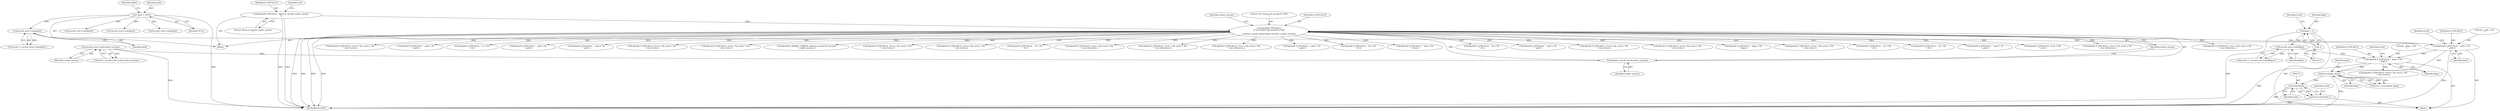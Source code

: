 digraph "0_htcondor_5e5571d1a431eb3c61977b6dd6ec90186ef79867_4@pointer" {
"1002271" [label="(Call,(char*)path)"];
"1002239" [label="(Call,access(path, flags))"];
"1002215" [label="(Call,dprintf( D_SYSCALLS, \"  path = %s\n\", path ))"];
"1000224" [label="(Call,dprintf(D_SYSCALLS,\n\t\t\"Got request for syscall %s (%d)\n\",\n\t\tshadow_syscall_name(condor_sysnum), condor_sysnum))"];
"1000158" [label="(Call,dprintf(D_SYSCALLS, \"About to decode condor_sysnum\n\"))"];
"1000227" [label="(Call,shadow_syscall_name(condor_sysnum))"];
"1000163" [label="(Call,syscall_sock->code(condor_sysnum))"];
"1002211" [label="(Call,syscall_sock->code(path))"];
"1000146" [label="(Call,*path = NULL)"];
"1002225" [label="(Call,dprintf( D_SYSCALLS, \"  flags = %d\n\", flags ))"];
"1002221" [label="(Call,syscall_sock->code(flags))"];
"1002205" [label="(Call,flags = -1)"];
"1002207" [label="(Call,-1)"];
"1002270" [label="(Call,free( (char*)path ))"];
"1000637" [label="(Call,dprintf( D_SYSCALLS, \"\trval = %d, errno = %d\n\", rval, terrno ))"];
"1002108" [label="(Call,syscall_sock->code(path))"];
"1001470" [label="(Call,dprintf( D_SYSCALLS, \"  path = %s\n\", path ))"];
"1002226" [label="(Identifier,D_SYSCALLS)"];
"1002219" [label="(Call,result = ( syscall_sock->code(flags) ))"];
"1002369" [label="(Call,syscall_sock->code(path))"];
"1001542" [label="(Call,dprintf( D_SYSCALLS, \"  fs = %d\n\", fd ))"];
"1002220" [label="(Identifier,result)"];
"1002273" [label="(Identifier,path)"];
"1000228" [label="(Identifier,condor_sysnum)"];
"1000227" [label="(Call,shadow_syscall_name(condor_sysnum))"];
"1001380" [label="(Call,dprintf( D_SYSCALLS, \"  path = %s\n\", path ))"];
"1000148" [label="(Identifier,NULL)"];
"1002230" [label="(Identifier,result)"];
"1002211" [label="(Call,syscall_sock->code(path))"];
"1002270" [label="(Call,free( (char*)path ))"];
"1002373" [label="(Call,dprintf( D_SYSCALLS, \"  path = %s\n\", path ))"];
"1002209" [label="(Call,result = ( syscall_sock->code(path) ))"];
"1000261" [label="(Call,dprintf( D_SYSCALLS, \"\trval = %d, errno = %d\n\", rval, terrno ))"];
"1000589" [label="(Call,dprintf( D_SYSCALLS, \"\trval = %d, errno = %d\n\", rval, terrno ))"];
"1002241" [label="(Identifier,flags)"];
"1002227" [label="(Literal,\"  flags = %d\n\")"];
"1002463" [label="(Call,dprintf(D_ALWAYS, \"ERROR: unknown syscall %d received\n\", condor_sysnum ))"];
"1000229" [label="(Identifier,condor_sysnum)"];
"1000163" [label="(Call,syscall_sock->code(condor_sysnum))"];
"1000441" [label="(Call,dprintf( D_SYSCALLS, \"\trval = %d, errno = %d\n\", rval, terrno ))"];
"1001339" [label="(Call,dprintf( D_SYSCALLS, \"\trval = %d, errno = %d\n\", rval, terrno ))"];
"1002216" [label="(Identifier,D_SYSCALLS)"];
"1002206" [label="(Identifier,flags)"];
"1000853" [label="(Call,dprintf( D_SYSCALLS, \"  fd = %d\n\", fd ))"];
"1002217" [label="(Literal,\"  path = %s\n\")"];
"1001814" [label="(Call,dprintf( D_SYSCALLS, \"\trval = %d, errno = %d\n\", rval, (int)terrno ))"];
"1001885" [label="(Call,dprintf( D_SYSCALLS, \"\trval = %d, errno = %d\n\", rval, (int)terrno ))"];
"1000224" [label="(Call,dprintf(D_SYSCALLS,\n\t\t\"Got request for syscall %s (%d)\n\",\n\t\tshadow_syscall_name(condor_sysnum), condor_sysnum))"];
"1000226" [label="(Literal,\"Got request for syscall %s (%d)\n\")"];
"1002228" [label="(Identifier,flags)"];
"1002208" [label="(Literal,1)"];
"1001961" [label="(Call,dprintf( D_SYSCALLS, \"\trval = %d, errno = %d\n\", rval, (int)terrno ))"];
"1002285" [label="(Call,syscall_sock->code(path))"];
"1001141" [label="(Call,dprintf( D_SYSCALLS, \"  path = %s\n\", path ))"];
"1002225" [label="(Call,dprintf( D_SYSCALLS, \"  flags = %d\n\", flags ))"];
"1000225" [label="(Identifier,D_SYSCALLS)"];
"1000793" [label="(Call,dprintf( D_SYSCALLS, \"  fd = %d\n\", fd ))"];
"1001225" [label="(Call,dprintf( D_SYSCALLS, \"  from = %s\n\", from ))"];
"1000159" [label="(Identifier,D_SYSCALLS)"];
"1000955" [label="(Call,dprintf( D_SYSCALLS, \"  fd = %d\n\", fd ))"];
"1002212" [label="(Identifier,path)"];
"1002112" [label="(Call,dprintf( D_SYSCALLS, \"  path = %s\n\", path ))"];
"1000162" [label="(Identifier,rval)"];
"1002207" [label="(Call,-1)"];
"1002237" [label="(Call,rval = access(path, flags))"];
"1000161" [label="(Call,rval = syscall_sock->code(condor_sysnum))"];
"1000151" [label="(Identifier,buffer)"];
"1000374" [label="(Call,dprintf( D_SYSCALLS, \"\trval = %d, errno = %d\n\", rval, terrno ))"];
"1000107" [label="(Block,)"];
"1000160" [label="(Literal,\"About to decode condor_sysnum\n\")"];
"1002205" [label="(Call,flags = -1)"];
"1000530" [label="(Call,dprintf( D_SYSCALLS, \"\trval = %d, errno = %d\n\", rval, terrno ))"];
"1000164" [label="(Identifier,condor_sysnum)"];
"1002222" [label="(Identifier,flags)"];
"1002275" [label="(Identifier,result)"];
"1002271" [label="(Call,(char*)path)"];
"1000677" [label="(Call,dprintf( D_SYSCALLS, \"  flags = %d\n\", flags ))"];
"1000319" [label="(Call,dprintf( D_SYSCALLS, \"\trval = %d, errno = %d\n\", rval, terrno ))"];
"1000146" [label="(Call,*path = NULL)"];
"1000231" [label="(Identifier,condor_sysnum)"];
"1002247" [label="(Call,dprintf( D_SYSCALLS, \"\trval = %d, errno = %d\n\", rval, terrno ))"];
"1002210" [label="(Identifier,result)"];
"1002203" [label="(Block,)"];
"1002018" [label="(Call,dprintf( D_SYSCALLS, \"  fd = %d\n\", fd ))"];
"1002240" [label="(Identifier,path)"];
"1000158" [label="(Call,dprintf(D_SYSCALLS, \"About to decode condor_sysnum\n\"))"];
"1001055" [label="(Call,dprintf( D_SYSCALLS, \"  fd = %d\n\", fd ))"];
"1002215" [label="(Call,dprintf( D_SYSCALLS, \"  path = %s\n\", path ))"];
"1002289" [label="(Call,dprintf( D_SYSCALLS, \"  path = %s\n\", path ))"];
"1000147" [label="(Identifier,path)"];
"1001682" [label="(Call,dprintf( D_SYSCALLS, \"\trval = %d\n\", rval ))"];
"1002221" [label="(Call,syscall_sock->code(flags))"];
"1001730" [label="(Call,dprintf( D_SYSCALLS, \"\trval = %d, errno = %d\n\", rval, (int)terrno ))"];
"1002218" [label="(Identifier,path)"];
"1002239" [label="(Call,access(path, flags))"];
"1002472" [label="(MethodReturn,RET)"];
"1001623" [label="(Call,dprintf( D_SYSCALLS, \"\trval = %d, errno = %d\n\", rval, (int)terrno ))"];
"1002271" -> "1002270"  [label="AST: "];
"1002271" -> "1002273"  [label="CFG: "];
"1002272" -> "1002271"  [label="AST: "];
"1002273" -> "1002271"  [label="AST: "];
"1002270" -> "1002271"  [label="CFG: "];
"1002271" -> "1002472"  [label="DDG: "];
"1002271" -> "1002270"  [label="DDG: "];
"1002239" -> "1002271"  [label="DDG: "];
"1002239" -> "1002237"  [label="AST: "];
"1002239" -> "1002241"  [label="CFG: "];
"1002240" -> "1002239"  [label="AST: "];
"1002241" -> "1002239"  [label="AST: "];
"1002237" -> "1002239"  [label="CFG: "];
"1002239" -> "1002472"  [label="DDG: "];
"1002239" -> "1002237"  [label="DDG: "];
"1002239" -> "1002237"  [label="DDG: "];
"1002215" -> "1002239"  [label="DDG: "];
"1002225" -> "1002239"  [label="DDG: "];
"1002215" -> "1002203"  [label="AST: "];
"1002215" -> "1002218"  [label="CFG: "];
"1002216" -> "1002215"  [label="AST: "];
"1002217" -> "1002215"  [label="AST: "];
"1002218" -> "1002215"  [label="AST: "];
"1002220" -> "1002215"  [label="CFG: "];
"1002215" -> "1002472"  [label="DDG: "];
"1000224" -> "1002215"  [label="DDG: "];
"1002211" -> "1002215"  [label="DDG: "];
"1002215" -> "1002225"  [label="DDG: "];
"1000224" -> "1000107"  [label="AST: "];
"1000224" -> "1000229"  [label="CFG: "];
"1000225" -> "1000224"  [label="AST: "];
"1000226" -> "1000224"  [label="AST: "];
"1000227" -> "1000224"  [label="AST: "];
"1000229" -> "1000224"  [label="AST: "];
"1000231" -> "1000224"  [label="CFG: "];
"1000224" -> "1002472"  [label="DDG: "];
"1000224" -> "1002472"  [label="DDG: "];
"1000224" -> "1002472"  [label="DDG: "];
"1000224" -> "1002472"  [label="DDG: "];
"1000158" -> "1000224"  [label="DDG: "];
"1000227" -> "1000224"  [label="DDG: "];
"1000224" -> "1000261"  [label="DDG: "];
"1000224" -> "1000319"  [label="DDG: "];
"1000224" -> "1000374"  [label="DDG: "];
"1000224" -> "1000441"  [label="DDG: "];
"1000224" -> "1000530"  [label="DDG: "];
"1000224" -> "1000589"  [label="DDG: "];
"1000224" -> "1000637"  [label="DDG: "];
"1000224" -> "1000677"  [label="DDG: "];
"1000224" -> "1000793"  [label="DDG: "];
"1000224" -> "1000853"  [label="DDG: "];
"1000224" -> "1000955"  [label="DDG: "];
"1000224" -> "1001055"  [label="DDG: "];
"1000224" -> "1001141"  [label="DDG: "];
"1000224" -> "1001225"  [label="DDG: "];
"1000224" -> "1001339"  [label="DDG: "];
"1000224" -> "1001380"  [label="DDG: "];
"1000224" -> "1001470"  [label="DDG: "];
"1000224" -> "1001542"  [label="DDG: "];
"1000224" -> "1001623"  [label="DDG: "];
"1000224" -> "1001682"  [label="DDG: "];
"1000224" -> "1001730"  [label="DDG: "];
"1000224" -> "1001814"  [label="DDG: "];
"1000224" -> "1001885"  [label="DDG: "];
"1000224" -> "1001961"  [label="DDG: "];
"1000224" -> "1002018"  [label="DDG: "];
"1000224" -> "1002112"  [label="DDG: "];
"1000224" -> "1002289"  [label="DDG: "];
"1000224" -> "1002373"  [label="DDG: "];
"1000224" -> "1002463"  [label="DDG: "];
"1000158" -> "1000107"  [label="AST: "];
"1000158" -> "1000160"  [label="CFG: "];
"1000159" -> "1000158"  [label="AST: "];
"1000160" -> "1000158"  [label="AST: "];
"1000162" -> "1000158"  [label="CFG: "];
"1000158" -> "1002472"  [label="DDG: "];
"1000158" -> "1002472"  [label="DDG: "];
"1000227" -> "1000228"  [label="CFG: "];
"1000228" -> "1000227"  [label="AST: "];
"1000229" -> "1000227"  [label="CFG: "];
"1000163" -> "1000227"  [label="DDG: "];
"1000163" -> "1000161"  [label="AST: "];
"1000163" -> "1000164"  [label="CFG: "];
"1000164" -> "1000163"  [label="AST: "];
"1000161" -> "1000163"  [label="CFG: "];
"1000163" -> "1002472"  [label="DDG: "];
"1000163" -> "1000161"  [label="DDG: "];
"1002211" -> "1002209"  [label="AST: "];
"1002211" -> "1002212"  [label="CFG: "];
"1002212" -> "1002211"  [label="AST: "];
"1002209" -> "1002211"  [label="CFG: "];
"1002211" -> "1002209"  [label="DDG: "];
"1000146" -> "1002211"  [label="DDG: "];
"1000146" -> "1000107"  [label="AST: "];
"1000146" -> "1000148"  [label="CFG: "];
"1000147" -> "1000146"  [label="AST: "];
"1000148" -> "1000146"  [label="AST: "];
"1000151" -> "1000146"  [label="CFG: "];
"1000146" -> "1002472"  [label="DDG: "];
"1000146" -> "1002108"  [label="DDG: "];
"1000146" -> "1002285"  [label="DDG: "];
"1000146" -> "1002369"  [label="DDG: "];
"1002225" -> "1002203"  [label="AST: "];
"1002225" -> "1002228"  [label="CFG: "];
"1002226" -> "1002225"  [label="AST: "];
"1002227" -> "1002225"  [label="AST: "];
"1002228" -> "1002225"  [label="AST: "];
"1002230" -> "1002225"  [label="CFG: "];
"1002225" -> "1002472"  [label="DDG: "];
"1002221" -> "1002225"  [label="DDG: "];
"1002225" -> "1002247"  [label="DDG: "];
"1002221" -> "1002219"  [label="AST: "];
"1002221" -> "1002222"  [label="CFG: "];
"1002222" -> "1002221"  [label="AST: "];
"1002219" -> "1002221"  [label="CFG: "];
"1002221" -> "1002219"  [label="DDG: "];
"1002205" -> "1002221"  [label="DDG: "];
"1002205" -> "1002203"  [label="AST: "];
"1002205" -> "1002207"  [label="CFG: "];
"1002206" -> "1002205"  [label="AST: "];
"1002207" -> "1002205"  [label="AST: "];
"1002210" -> "1002205"  [label="CFG: "];
"1002205" -> "1002472"  [label="DDG: "];
"1002207" -> "1002205"  [label="DDG: "];
"1002207" -> "1002208"  [label="CFG: "];
"1002208" -> "1002207"  [label="AST: "];
"1002270" -> "1002203"  [label="AST: "];
"1002275" -> "1002270"  [label="CFG: "];
"1002270" -> "1002472"  [label="DDG: "];
}

